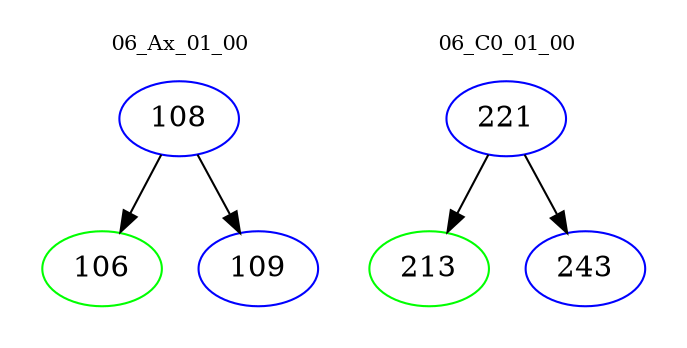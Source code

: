 digraph{
subgraph cluster_0 {
color = white
label = "06_Ax_01_00";
fontsize=10;
T0_108 [label="108", color="blue"]
T0_108 -> T0_106 [color="black"]
T0_106 [label="106", color="green"]
T0_108 -> T0_109 [color="black"]
T0_109 [label="109", color="blue"]
}
subgraph cluster_1 {
color = white
label = "06_C0_01_00";
fontsize=10;
T1_221 [label="221", color="blue"]
T1_221 -> T1_213 [color="black"]
T1_213 [label="213", color="green"]
T1_221 -> T1_243 [color="black"]
T1_243 [label="243", color="blue"]
}
}
